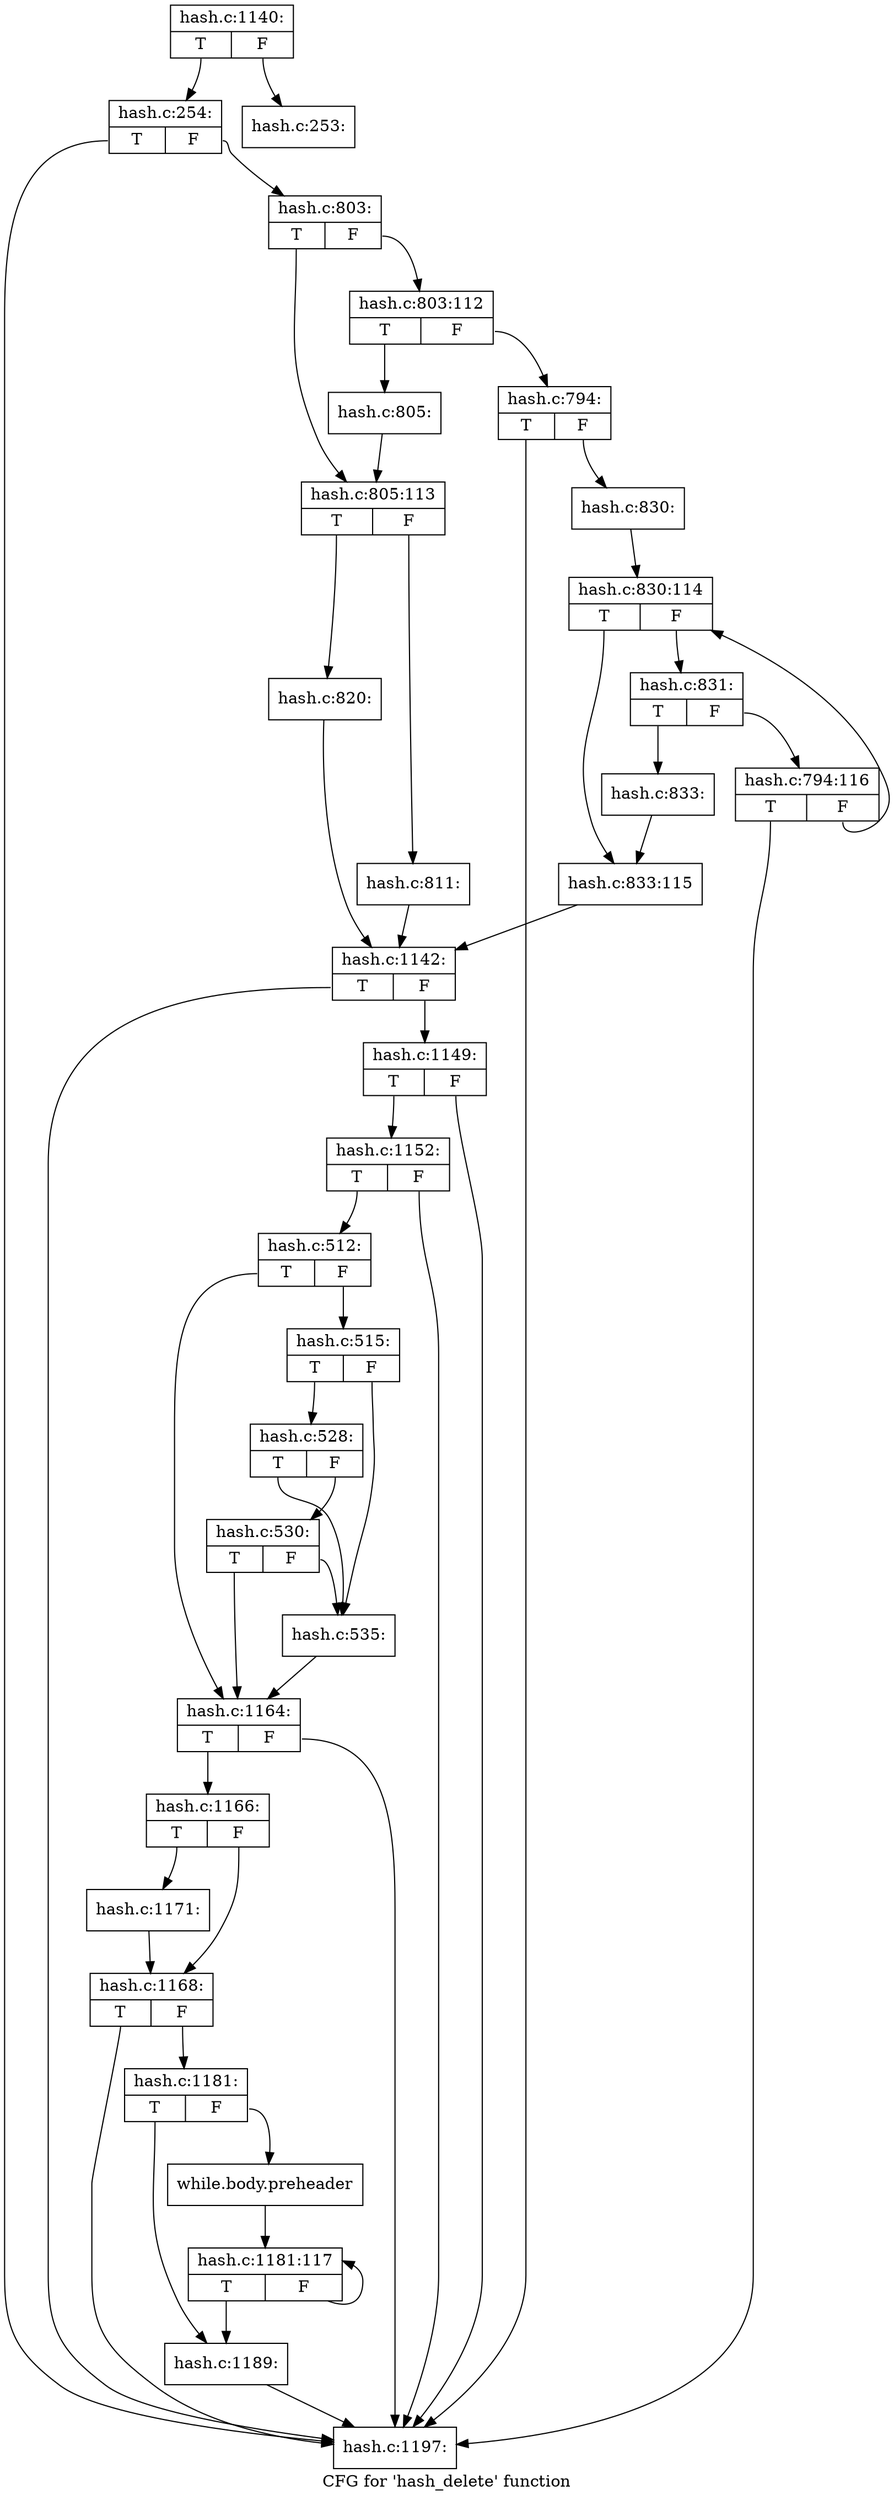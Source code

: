 digraph "CFG for 'hash_delete' function" {
	label="CFG for 'hash_delete' function";

	Node0xdf9b270 [shape=record,label="{hash.c:1140:|{<s0>T|<s1>F}}"];
	Node0xdf9b270:s0 -> Node0xdf96420;
	Node0xdf9b270:s1 -> Node0xdf76950;
	Node0xdf76950 [shape=record,label="{hash.c:253:}"];
	Node0xdf96420 [shape=record,label="{hash.c:254:|{<s0>T|<s1>F}}"];
	Node0xdf96420:s0 -> Node0xdf99220;
	Node0xdf96420:s1 -> Node0xdf8eaf0;
	Node0xdf8eaf0 [shape=record,label="{hash.c:803:|{<s0>T|<s1>F}}"];
	Node0xdf8eaf0:s0 -> Node0xe083420;
	Node0xdf8eaf0:s1 -> Node0xe068040;
	Node0xe068040 [shape=record,label="{hash.c:803:112|{<s0>T|<s1>F}}"];
	Node0xe068040:s0 -> Node0xe0832a0;
	Node0xe068040:s1 -> Node0xe06f280;
	Node0xe0832a0 [shape=record,label="{hash.c:805:}"];
	Node0xe0832a0 -> Node0xe083420;
	Node0xe083420 [shape=record,label="{hash.c:805:113|{<s0>T|<s1>F}}"];
	Node0xe083420:s0 -> Node0xe0844f0;
	Node0xe083420:s1 -> Node0xe083a00;
	Node0xe083a00 [shape=record,label="{hash.c:811:}"];
	Node0xe083a00 -> Node0xdfb3e40;
	Node0xe0844f0 [shape=record,label="{hash.c:820:}"];
	Node0xe0844f0 -> Node0xdfb3e40;
	Node0xe06f280 [shape=record,label="{hash.c:794:|{<s0>T|<s1>F}}"];
	Node0xe06f280:s0 -> Node0xdf99220;
	Node0xe06f280:s1 -> Node0xe0ab580;
	Node0xe0ab580 [shape=record,label="{hash.c:830:}"];
	Node0xe0ab580 -> Node0xdfaaf70;
	Node0xdfaaf70 [shape=record,label="{hash.c:830:114|{<s0>T|<s1>F}}"];
	Node0xdfaaf70:s0 -> Node0xe087120;
	Node0xdfaaf70:s1 -> Node0xdf8f560;
	Node0xdf8f560 [shape=record,label="{hash.c:831:|{<s0>T|<s1>F}}"];
	Node0xdf8f560:s0 -> Node0xdfcb240;
	Node0xdf8f560:s1 -> Node0xdfa3690;
	Node0xdfcb240 [shape=record,label="{hash.c:833:}"];
	Node0xdfcb240 -> Node0xe087120;
	Node0xe087120 [shape=record,label="{hash.c:833:115}"];
	Node0xe087120 -> Node0xdfb3e40;
	Node0xdfa3690 [shape=record,label="{hash.c:794:116|{<s0>T|<s1>F}}"];
	Node0xdfa3690:s0 -> Node0xdf99220;
	Node0xdfa3690:s1 -> Node0xdfaaf70;
	Node0xdfb3e40 [shape=record,label="{hash.c:1142:|{<s0>T|<s1>F}}"];
	Node0xdfb3e40:s0 -> Node0xdf99220;
	Node0xdfb3e40:s1 -> Node0xdf23d00;
	Node0xdf23d00 [shape=record,label="{hash.c:1149:|{<s0>T|<s1>F}}"];
	Node0xdf23d00:s0 -> Node0xdf9fd10;
	Node0xdf23d00:s1 -> Node0xdf99220;
	Node0xdf9fd10 [shape=record,label="{hash.c:1152:|{<s0>T|<s1>F}}"];
	Node0xdf9fd10:s0 -> Node0xdfa0540;
	Node0xdf9fd10:s1 -> Node0xdf99220;
	Node0xdfa0540 [shape=record,label="{hash.c:512:|{<s0>T|<s1>F}}"];
	Node0xdfa0540:s0 -> Node0xdf7a600;
	Node0xdfa0540:s1 -> Node0xdf76470;
	Node0xdf76470 [shape=record,label="{hash.c:515:|{<s0>T|<s1>F}}"];
	Node0xdf76470:s0 -> Node0xdf793c0;
	Node0xdf76470:s1 -> Node0xdf7b8e0;
	Node0xdf793c0 [shape=record,label="{hash.c:528:|{<s0>T|<s1>F}}"];
	Node0xdf793c0:s0 -> Node0xdf7b8e0;
	Node0xdf793c0:s1 -> Node0xdf77c20;
	Node0xdf77c20 [shape=record,label="{hash.c:530:|{<s0>T|<s1>F}}"];
	Node0xdf77c20:s0 -> Node0xdf7a600;
	Node0xdf77c20:s1 -> Node0xdf7b8e0;
	Node0xdf7b8e0 [shape=record,label="{hash.c:535:}"];
	Node0xdf7b8e0 -> Node0xdf7a600;
	Node0xdf7a600 [shape=record,label="{hash.c:1164:|{<s0>T|<s1>F}}"];
	Node0xdf7a600:s0 -> Node0xdfa14c0;
	Node0xdf7a600:s1 -> Node0xdf99220;
	Node0xdfa14c0 [shape=record,label="{hash.c:1166:|{<s0>T|<s1>F}}"];
	Node0xdfa14c0:s0 -> Node0xdfa2c00;
	Node0xdfa14c0:s1 -> Node0xdfa2c80;
	Node0xdfa2c00 [shape=record,label="{hash.c:1171:}"];
	Node0xdfa2c00 -> Node0xdfa2c80;
	Node0xdfa2c80 [shape=record,label="{hash.c:1168:|{<s0>T|<s1>F}}"];
	Node0xdfa2c80:s0 -> Node0xdf99220;
	Node0xdfa2c80:s1 -> Node0xdfa42e0;
	Node0xdfa42e0 [shape=record,label="{hash.c:1181:|{<s0>T|<s1>F}}"];
	Node0xdfa42e0:s0 -> Node0xdfa52b0;
	Node0xdfa42e0:s1 -> Node0xdf321c0;
	Node0xdf321c0 [shape=record,label="{while.body.preheader}"];
	Node0xdf321c0 -> Node0xdfa5460;
	Node0xdfa5460 [shape=record,label="{hash.c:1181:117|{<s0>T|<s1>F}}"];
	Node0xdfa5460:s0 -> Node0xdfa52b0;
	Node0xdfa5460:s1 -> Node0xdfa5460;
	Node0xdfa52b0 [shape=record,label="{hash.c:1189:}"];
	Node0xdfa52b0 -> Node0xdf99220;
	Node0xdf99220 [shape=record,label="{hash.c:1197:}"];
}
